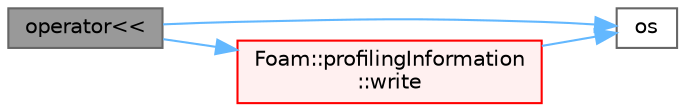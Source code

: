 digraph "operator&lt;&lt;"
{
 // LATEX_PDF_SIZE
  bgcolor="transparent";
  edge [fontname=Helvetica,fontsize=10,labelfontname=Helvetica,labelfontsize=10];
  node [fontname=Helvetica,fontsize=10,shape=box,height=0.2,width=0.4];
  rankdir="LR";
  Node1 [id="Node000001",label="operator\<\<",height=0.2,width=0.4,color="gray40", fillcolor="grey60", style="filled", fontcolor="black",tooltip=" "];
  Node1 -> Node2 [id="edge1_Node000001_Node000002",color="steelblue1",style="solid",tooltip=" "];
  Node2 [id="Node000002",label="os",height=0.2,width=0.4,color="grey40", fillcolor="white", style="filled",URL="$faMeshWriteEdgesOBJ_8H.html#abea05d50bd7259b44f2002c0382ba13e",tooltip=" "];
  Node1 -> Node3 [id="edge2_Node000001_Node000003",color="steelblue1",style="solid",tooltip=" "];
  Node3 [id="Node000003",label="Foam::profilingInformation\l::write",height=0.2,width=0.4,color="red", fillcolor="#FFF0F0", style="filled",URL="$classFoam_1_1profilingInformation.html#a43a87bbd6df0d07ac8d7f5d106fdf2f0",tooltip=" "];
  Node3 -> Node2 [id="edge3_Node000003_Node000002",color="steelblue1",style="solid",tooltip=" "];
}
